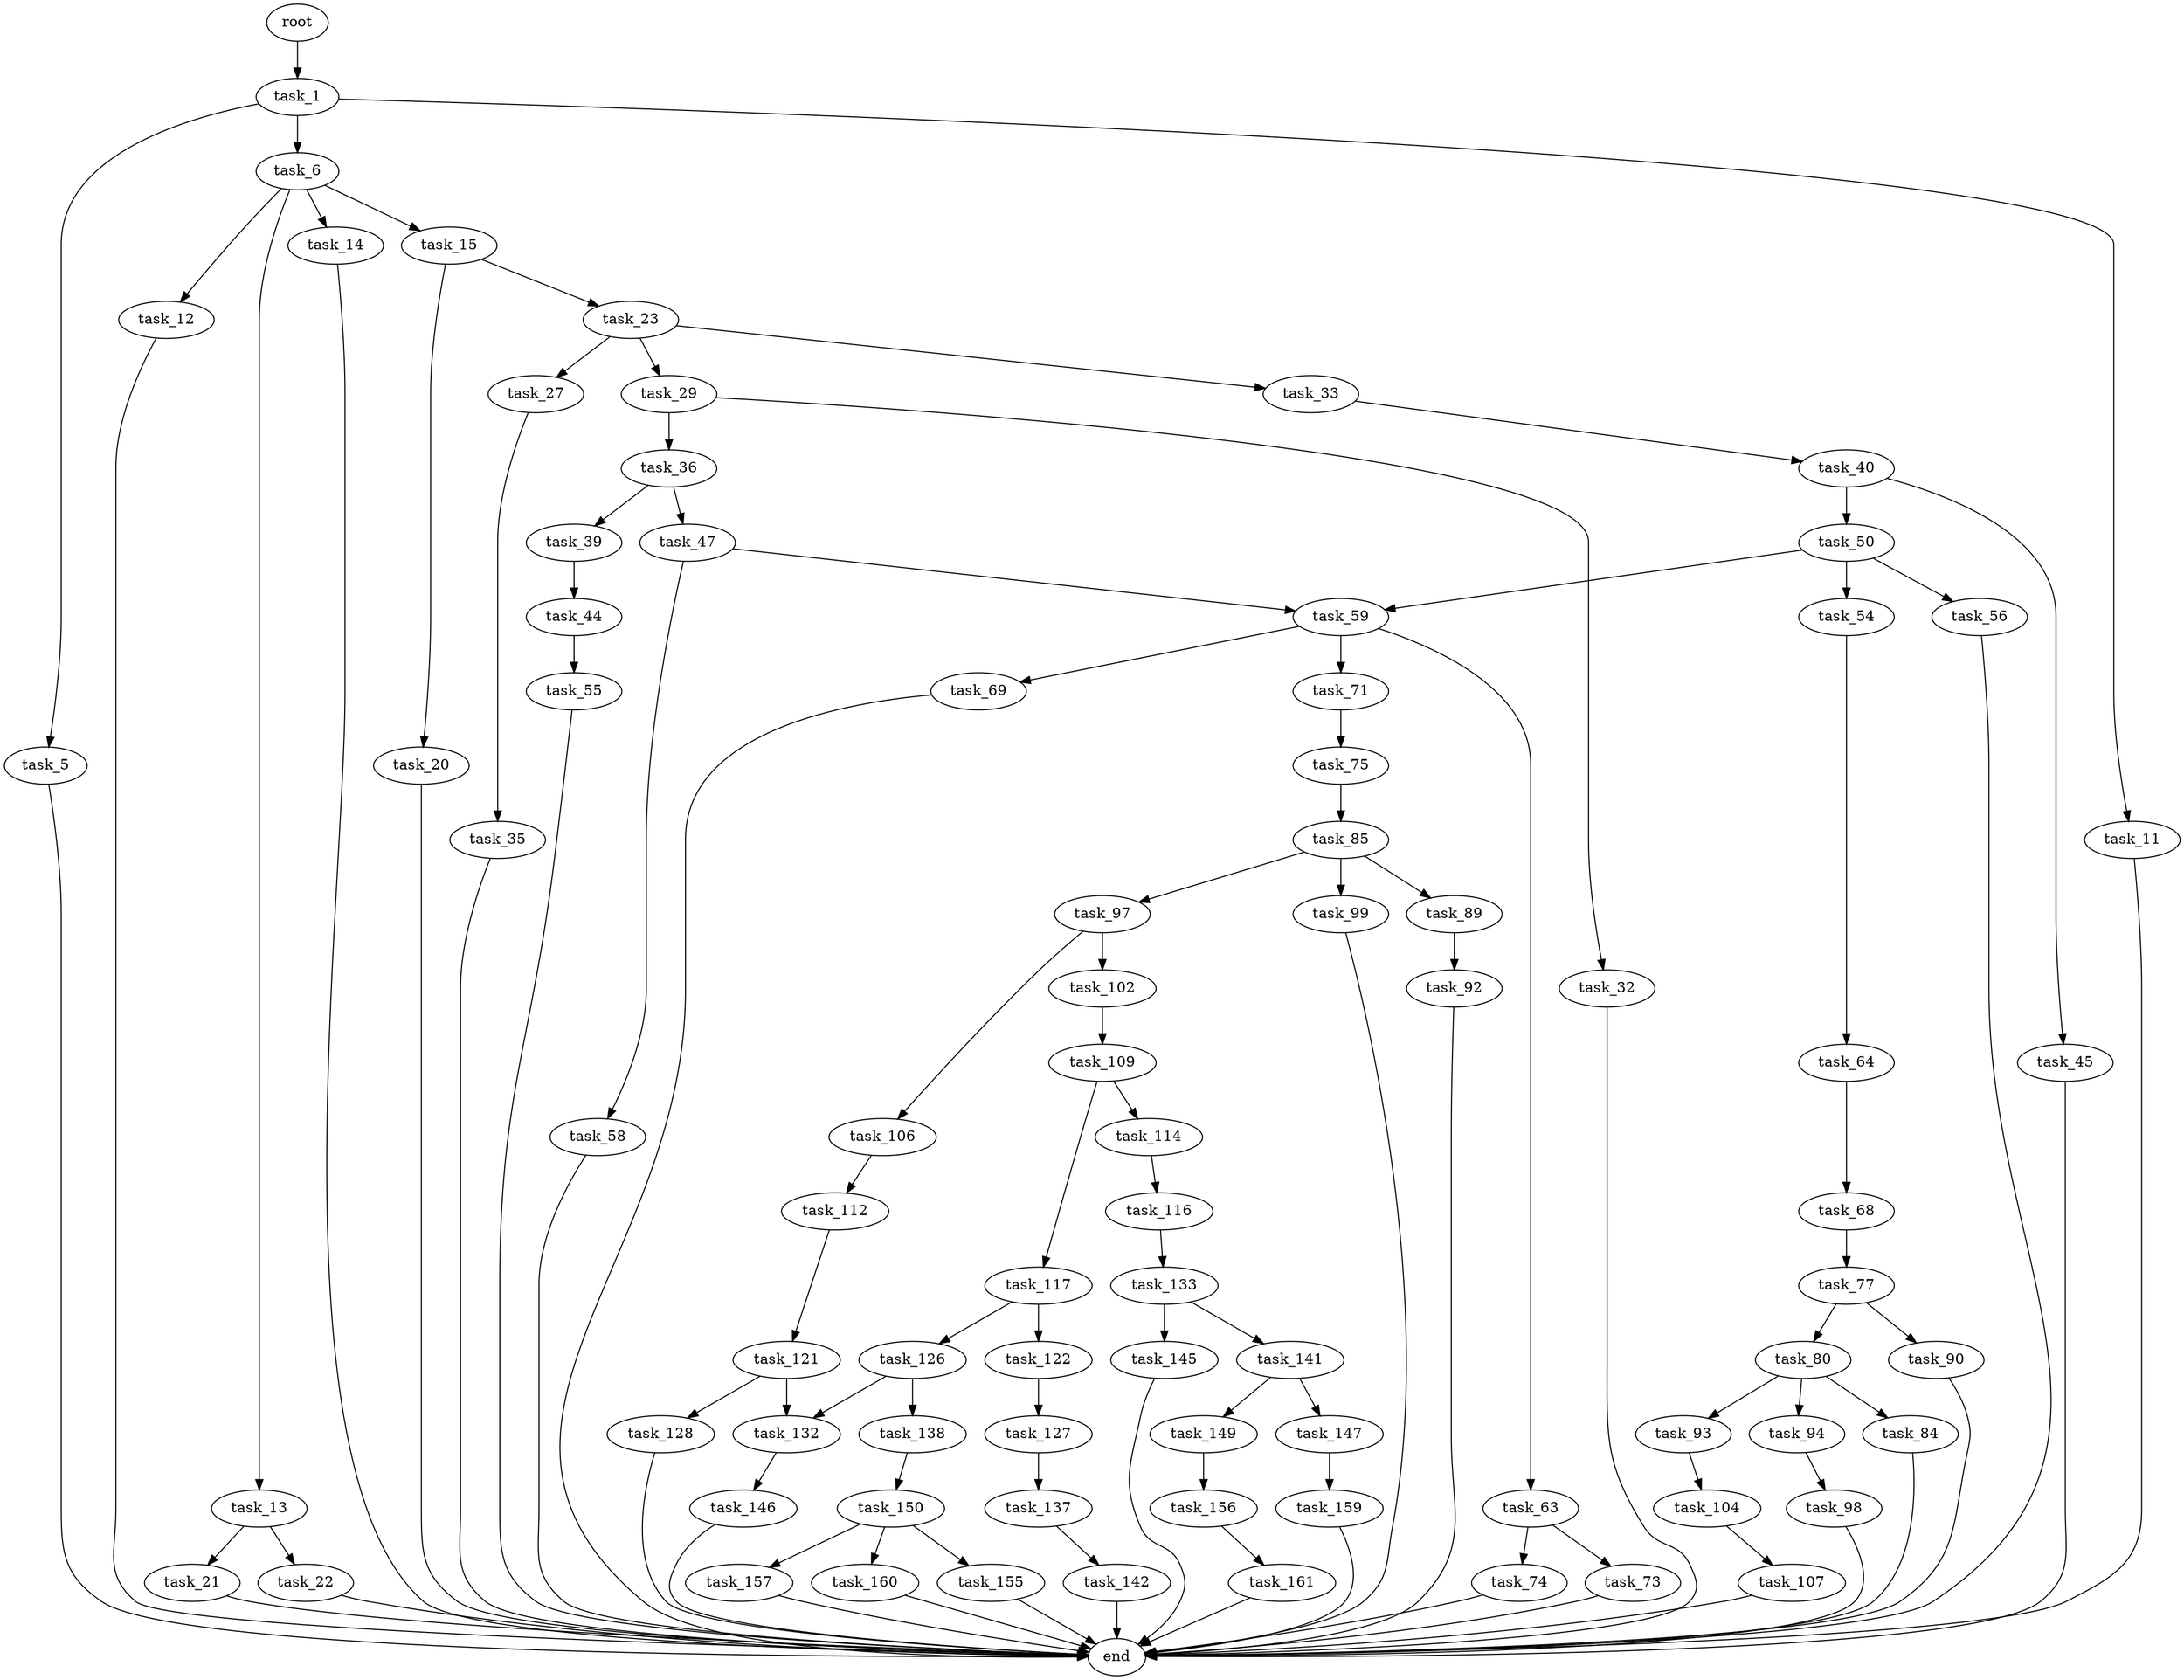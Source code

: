 digraph G {
  root [size="0.000000"];
  task_1 [size="18531280983.000000"];
  task_5 [size="39387189636.000000"];
  task_6 [size="782757789696.000000"];
  task_11 [size="627188049956.000000"];
  end [size="0.000000"];
  task_12 [size="917666245727.000000"];
  task_13 [size="782757789696.000000"];
  task_14 [size="231928233984.000000"];
  task_15 [size="294280862824.000000"];
  task_21 [size="77238155256.000000"];
  task_22 [size="1073741824000.000000"];
  task_20 [size="190023038036.000000"];
  task_23 [size="68719476736.000000"];
  task_27 [size="3928885420.000000"];
  task_29 [size="29201698200.000000"];
  task_33 [size="10563751747.000000"];
  task_35 [size="958028826.000000"];
  task_32 [size="809310371574.000000"];
  task_36 [size="364337520289.000000"];
  task_40 [size="295804412971.000000"];
  task_39 [size="4138652315.000000"];
  task_47 [size="6144170965.000000"];
  task_44 [size="8589934592.000000"];
  task_45 [size="14951102364.000000"];
  task_50 [size="3812088572.000000"];
  task_55 [size="8589934592.000000"];
  task_58 [size="8589934592.000000"];
  task_59 [size="231928233984.000000"];
  task_54 [size="11950512312.000000"];
  task_56 [size="5054393044.000000"];
  task_64 [size="21925631685.000000"];
  task_63 [size="368293445632.000000"];
  task_69 [size="3467845567.000000"];
  task_71 [size="302413305136.000000"];
  task_73 [size="20878472722.000000"];
  task_74 [size="40120379920.000000"];
  task_68 [size="1189328516461.000000"];
  task_77 [size="28991029248.000000"];
  task_75 [size="275951843319.000000"];
  task_85 [size="705443725345.000000"];
  task_80 [size="6067644202.000000"];
  task_90 [size="134217728000.000000"];
  task_84 [size="22798733000.000000"];
  task_93 [size="5623388314.000000"];
  task_94 [size="28991029248.000000"];
  task_89 [size="69103874388.000000"];
  task_97 [size="139518443701.000000"];
  task_99 [size="26766356264.000000"];
  task_92 [size="22798626447.000000"];
  task_104 [size="2851443877.000000"];
  task_98 [size="5338620554.000000"];
  task_102 [size="3584334318.000000"];
  task_106 [size="7622239490.000000"];
  task_109 [size="1141755066208.000000"];
  task_107 [size="68719476736.000000"];
  task_112 [size="134217728000.000000"];
  task_114 [size="188078289412.000000"];
  task_117 [size="1070946477975.000000"];
  task_121 [size="375985607887.000000"];
  task_116 [size="549755813888.000000"];
  task_133 [size="24978871846.000000"];
  task_122 [size="8795430357.000000"];
  task_126 [size="193018703832.000000"];
  task_128 [size="31550096560.000000"];
  task_132 [size="240413727385.000000"];
  task_127 [size="32847655341.000000"];
  task_138 [size="1716959220.000000"];
  task_137 [size="8272070522.000000"];
  task_146 [size="549755813888.000000"];
  task_141 [size="77252907238.000000"];
  task_145 [size="782757789696.000000"];
  task_142 [size="21264128382.000000"];
  task_150 [size="115761265247.000000"];
  task_147 [size="504186283293.000000"];
  task_149 [size="10859149549.000000"];
  task_159 [size="28991029248.000000"];
  task_156 [size="1055235150.000000"];
  task_155 [size="28991029248.000000"];
  task_157 [size="1073741824000.000000"];
  task_160 [size="503247190811.000000"];
  task_161 [size="2550800984.000000"];

  root -> task_1 [size="1.000000"];
  task_1 -> task_5 [size="411041792.000000"];
  task_1 -> task_6 [size="411041792.000000"];
  task_1 -> task_11 [size="411041792.000000"];
  task_5 -> end [size="1.000000"];
  task_6 -> task_12 [size="679477248.000000"];
  task_6 -> task_13 [size="679477248.000000"];
  task_6 -> task_14 [size="679477248.000000"];
  task_6 -> task_15 [size="679477248.000000"];
  task_11 -> end [size="1.000000"];
  task_12 -> end [size="1.000000"];
  task_13 -> task_21 [size="679477248.000000"];
  task_13 -> task_22 [size="679477248.000000"];
  task_14 -> end [size="1.000000"];
  task_15 -> task_20 [size="301989888.000000"];
  task_15 -> task_23 [size="301989888.000000"];
  task_21 -> end [size="1.000000"];
  task_22 -> end [size="1.000000"];
  task_20 -> end [size="1.000000"];
  task_23 -> task_27 [size="134217728.000000"];
  task_23 -> task_29 [size="134217728.000000"];
  task_23 -> task_33 [size="134217728.000000"];
  task_27 -> task_35 [size="75497472.000000"];
  task_29 -> task_32 [size="134217728.000000"];
  task_29 -> task_36 [size="134217728.000000"];
  task_33 -> task_40 [size="301989888.000000"];
  task_35 -> end [size="1.000000"];
  task_32 -> end [size="1.000000"];
  task_36 -> task_39 [size="301989888.000000"];
  task_36 -> task_47 [size="301989888.000000"];
  task_40 -> task_45 [size="411041792.000000"];
  task_40 -> task_50 [size="411041792.000000"];
  task_39 -> task_44 [size="75497472.000000"];
  task_47 -> task_58 [size="411041792.000000"];
  task_47 -> task_59 [size="411041792.000000"];
  task_44 -> task_55 [size="33554432.000000"];
  task_45 -> end [size="1.000000"];
  task_50 -> task_54 [size="301989888.000000"];
  task_50 -> task_56 [size="301989888.000000"];
  task_50 -> task_59 [size="301989888.000000"];
  task_55 -> end [size="1.000000"];
  task_58 -> end [size="1.000000"];
  task_59 -> task_63 [size="301989888.000000"];
  task_59 -> task_69 [size="301989888.000000"];
  task_59 -> task_71 [size="301989888.000000"];
  task_54 -> task_64 [size="838860800.000000"];
  task_56 -> end [size="1.000000"];
  task_64 -> task_68 [size="411041792.000000"];
  task_63 -> task_73 [size="411041792.000000"];
  task_63 -> task_74 [size="411041792.000000"];
  task_69 -> end [size="1.000000"];
  task_71 -> task_75 [size="679477248.000000"];
  task_73 -> end [size="1.000000"];
  task_74 -> end [size="1.000000"];
  task_68 -> task_77 [size="838860800.000000"];
  task_77 -> task_80 [size="75497472.000000"];
  task_77 -> task_90 [size="75497472.000000"];
  task_75 -> task_85 [size="209715200.000000"];
  task_85 -> task_89 [size="838860800.000000"];
  task_85 -> task_97 [size="838860800.000000"];
  task_85 -> task_99 [size="838860800.000000"];
  task_80 -> task_84 [size="536870912.000000"];
  task_80 -> task_93 [size="536870912.000000"];
  task_80 -> task_94 [size="536870912.000000"];
  task_90 -> end [size="1.000000"];
  task_84 -> end [size="1.000000"];
  task_93 -> task_104 [size="209715200.000000"];
  task_94 -> task_98 [size="75497472.000000"];
  task_89 -> task_92 [size="134217728.000000"];
  task_97 -> task_102 [size="209715200.000000"];
  task_97 -> task_106 [size="209715200.000000"];
  task_99 -> end [size="1.000000"];
  task_92 -> end [size="1.000000"];
  task_104 -> task_107 [size="209715200.000000"];
  task_98 -> end [size="1.000000"];
  task_102 -> task_109 [size="134217728.000000"];
  task_106 -> task_112 [size="209715200.000000"];
  task_109 -> task_114 [size="838860800.000000"];
  task_109 -> task_117 [size="838860800.000000"];
  task_107 -> end [size="1.000000"];
  task_112 -> task_121 [size="209715200.000000"];
  task_114 -> task_116 [size="536870912.000000"];
  task_117 -> task_122 [size="838860800.000000"];
  task_117 -> task_126 [size="838860800.000000"];
  task_121 -> task_128 [size="411041792.000000"];
  task_121 -> task_132 [size="411041792.000000"];
  task_116 -> task_133 [size="536870912.000000"];
  task_133 -> task_141 [size="33554432.000000"];
  task_133 -> task_145 [size="33554432.000000"];
  task_122 -> task_127 [size="679477248.000000"];
  task_126 -> task_132 [size="134217728.000000"];
  task_126 -> task_138 [size="134217728.000000"];
  task_128 -> end [size="1.000000"];
  task_132 -> task_146 [size="301989888.000000"];
  task_127 -> task_137 [size="838860800.000000"];
  task_138 -> task_150 [size="134217728.000000"];
  task_137 -> task_142 [size="679477248.000000"];
  task_146 -> end [size="1.000000"];
  task_141 -> task_147 [size="75497472.000000"];
  task_141 -> task_149 [size="75497472.000000"];
  task_145 -> end [size="1.000000"];
  task_142 -> end [size="1.000000"];
  task_150 -> task_155 [size="301989888.000000"];
  task_150 -> task_157 [size="301989888.000000"];
  task_150 -> task_160 [size="301989888.000000"];
  task_147 -> task_159 [size="411041792.000000"];
  task_149 -> task_156 [size="301989888.000000"];
  task_159 -> end [size="1.000000"];
  task_156 -> task_161 [size="75497472.000000"];
  task_155 -> end [size="1.000000"];
  task_157 -> end [size="1.000000"];
  task_160 -> end [size="1.000000"];
  task_161 -> end [size="1.000000"];
}

